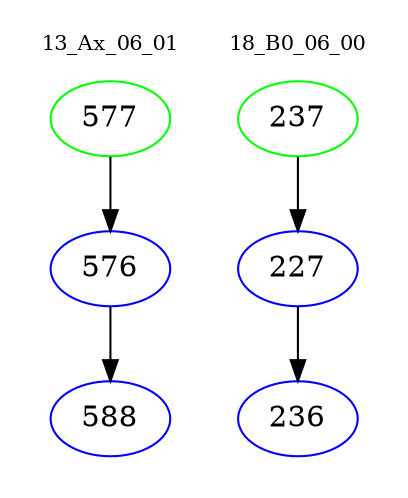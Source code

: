 digraph{
subgraph cluster_0 {
color = white
label = "13_Ax_06_01";
fontsize=10;
T0_577 [label="577", color="green"]
T0_577 -> T0_576 [color="black"]
T0_576 [label="576", color="blue"]
T0_576 -> T0_588 [color="black"]
T0_588 [label="588", color="blue"]
}
subgraph cluster_1 {
color = white
label = "18_B0_06_00";
fontsize=10;
T1_237 [label="237", color="green"]
T1_237 -> T1_227 [color="black"]
T1_227 [label="227", color="blue"]
T1_227 -> T1_236 [color="black"]
T1_236 [label="236", color="blue"]
}
}
